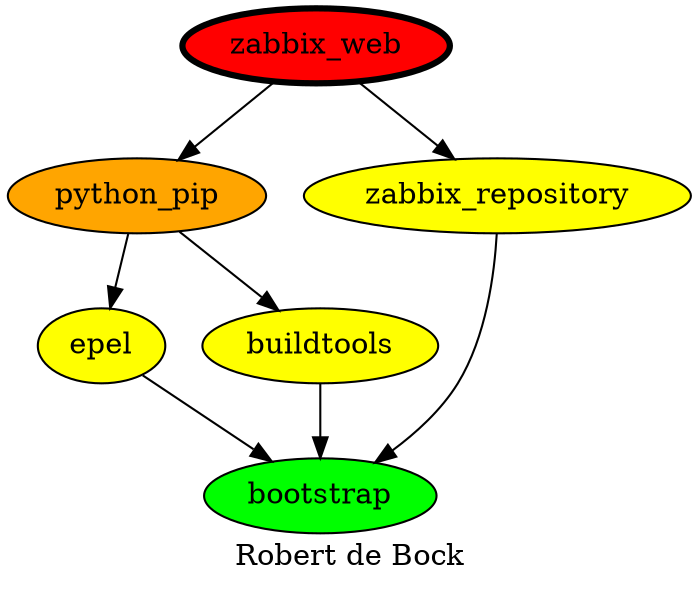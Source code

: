 digraph PhiloDilemma {
  label = "Robert de Bock" ;
  overlap=false
  {
    bootstrap [fillcolor=green style=filled]
    epel [fillcolor=yellow style=filled]
    buildtools [fillcolor=yellow style=filled]
    python_pip [fillcolor=orange style=filled]
    zabbix_repository [fillcolor=yellow style=filled]
    zabbix_web [fillcolor=red style=filled penwidth=3]
  }
  {buildtools epel zabbix_repository} -> bootstrap
  zabbix_web -> {zabbix_repository python_pip}
  python_pip -> {buildtools epel}
}
